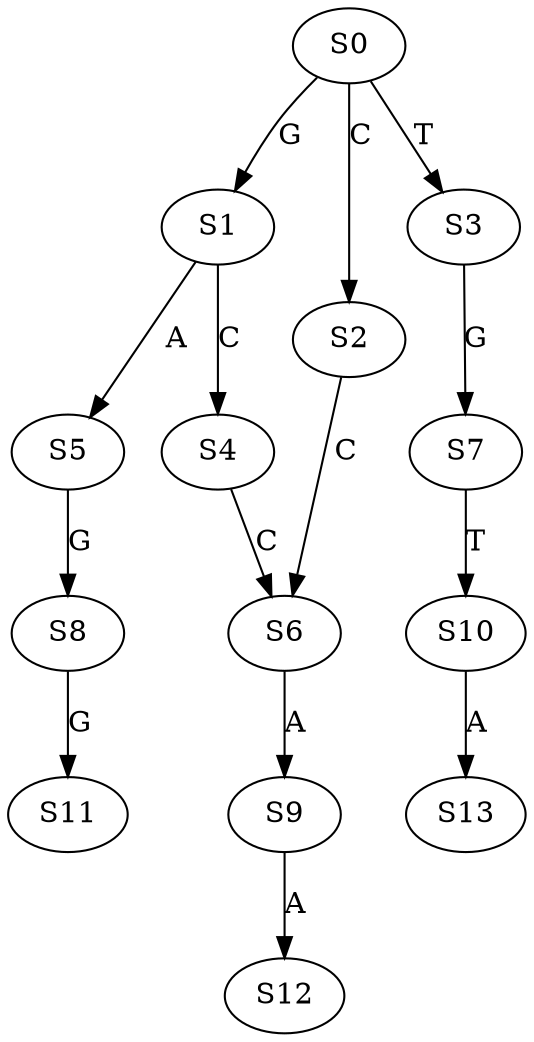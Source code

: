 strict digraph  {
	S0 -> S1 [ label = G ];
	S0 -> S2 [ label = C ];
	S0 -> S3 [ label = T ];
	S1 -> S4 [ label = C ];
	S1 -> S5 [ label = A ];
	S2 -> S6 [ label = C ];
	S3 -> S7 [ label = G ];
	S4 -> S6 [ label = C ];
	S5 -> S8 [ label = G ];
	S6 -> S9 [ label = A ];
	S7 -> S10 [ label = T ];
	S8 -> S11 [ label = G ];
	S9 -> S12 [ label = A ];
	S10 -> S13 [ label = A ];
}
